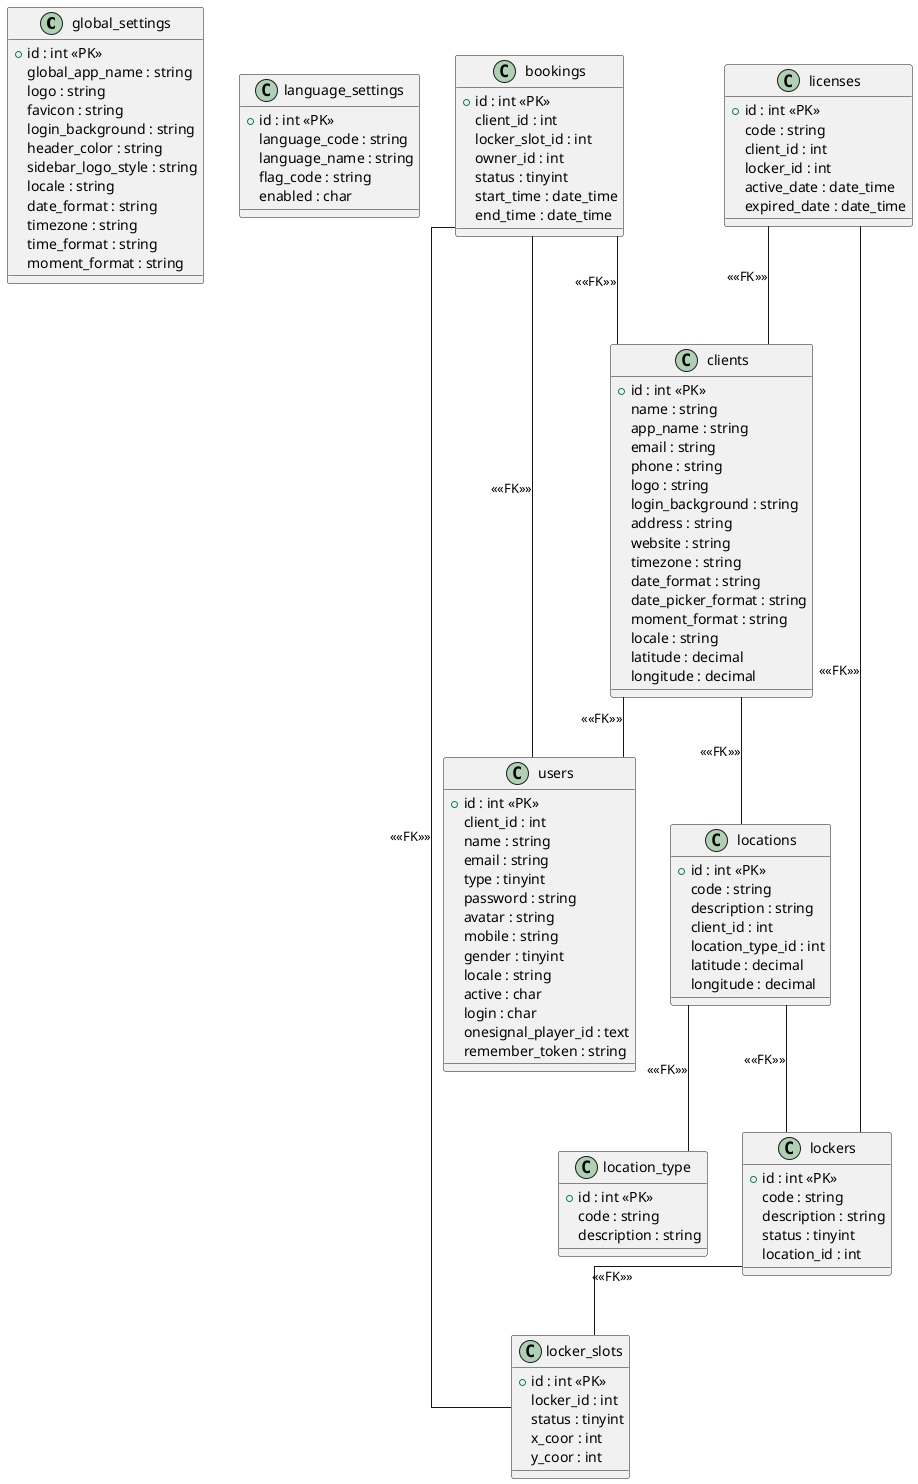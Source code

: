 @startuml

!define Table class
!define PK <<PK>>
!define FK <<FK>>

skinparam linetype ortho

Table global_settings {
  + id : int PK
  global_app_name : string
  logo : string
  favicon : string
  login_background : string
  header_color : string
  sidebar_logo_style : string
  locale : string
  date_format : string
  timezone : string
  time_format : string
  moment_format : string
}

Table language_settings {
  + id : int PK
  language_code : string
  language_name : string
  flag_code : string
  enabled : char
}

Table clients {
  + id : int PK
  name : string
  app_name : string
  email : string
  phone : string
  logo : string
  login_background : string
  address : string
  website : string
  timezone : string
  date_format : string
  date_picker_format : string
  moment_format : string
  locale : string
  latitude : decimal
  longitude : decimal
}

Table location_type {
  + id : int PK
  code : string
  description : string
}

Table locations {
  + id : int PK
  code : string
  description : string
  client_id : int
  location_type_id : int
  latitude : decimal
  longitude : decimal
}

Table users {
  + id : int PK
  client_id : int
  name : string
  email : string
  type : tinyint
  password : string
  avatar : string
  mobile : string
  gender : tinyint
  locale : string
  active : char
  login : char
  onesignal_player_id : text
  remember_token : string
}

Table lockers {
  + id : int PK
  code : string
  description : string
  status : tinyint
  location_id : int
}

Table locker_slots {
  + id : int PK
  locker_id : int
  status : tinyint
  x_coor : int
  y_coor : int
}

Table licenses {
  + id : int PK
  code : string
  client_id : int
  locker_id : int
  active_date : date_time
  expired_date : date_time
}

Table bookings {
  + id : int PK
  client_id : int
  locker_slot_id : int
  owner_id : int
  status : tinyint
  start_time : date_time
  end_time : date_time
}

clients -- locations : <<FK>>
clients -- users : <<FK>>
locations -- location_type : <<FK>>
locations -- lockers : <<FK>>
lockers -- locker_slots : <<FK>>
licenses -- lockers : <<FK>>
licenses -- clients : <<FK>>
bookings -- clients : <<FK>>
bookings -- locker_slots : <<FK>>
bookings -- users : <<FK>>

@enduml
